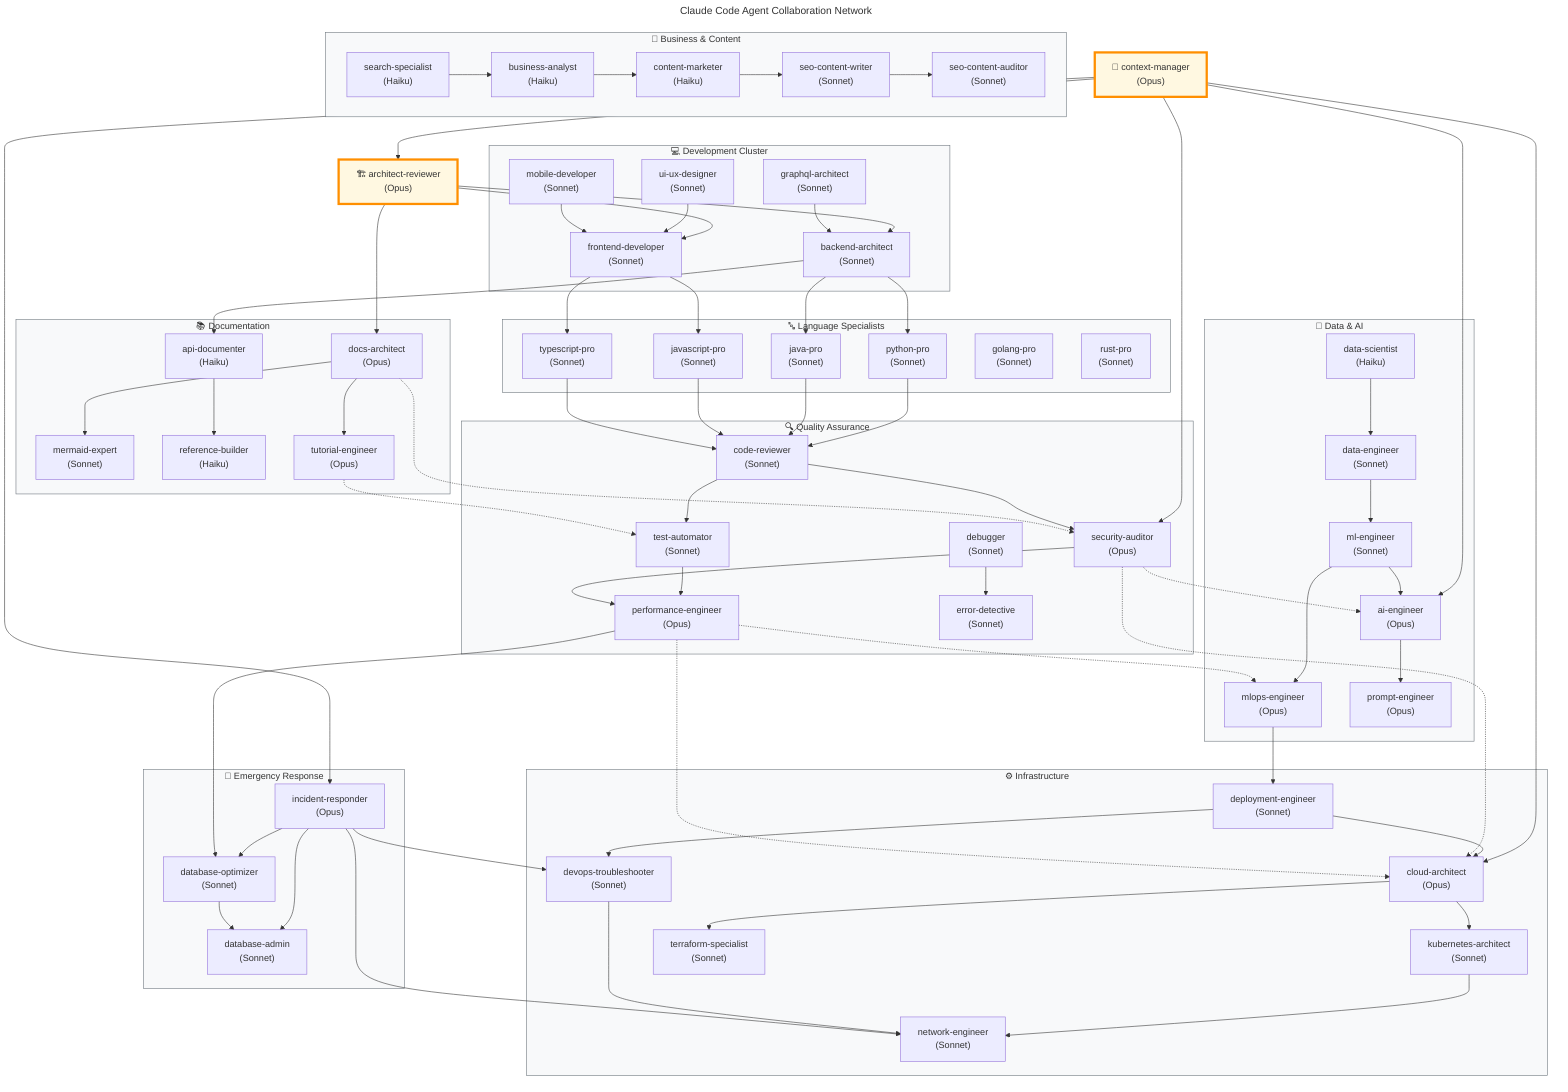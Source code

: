 ---
title: Claude Code Agent Collaboration Network
---
graph TD
    %% Central coordination agents
    ContextMgr["🎯 context-manager<br/>(Opus)"]
    ArchReviewer["🏗️ architect-reviewer<br/>(Opus)"]
    
    %% Development Cluster
    subgraph DevCluster ["💻 Development Cluster"]
        BackendArch["backend-architect<br/>(Sonnet)"]
        FrontendDev["frontend-developer<br/>(Sonnet)"]
        UIUX["ui-ux-designer<br/>(Sonnet)"]
        MobileDev["mobile-developer<br/>(Sonnet)"]
        GraphQLArch["graphql-architect<br/>(Sonnet)"]
    end
    
    %% Language Specialists Cluster
    subgraph LangCluster ["🔤 Language Specialists"]
        PythonPro["python-pro<br/>(Sonnet)"]
        JavaPro["java-pro<br/>(Sonnet)"]
        JSPro["javascript-pro<br/>(Sonnet)"]
        TSPro["typescript-pro<br/>(Sonnet)"]
        GoPro["golang-pro<br/>(Sonnet)"]
        RustPro["rust-pro<br/>(Sonnet)"]
    end
    
    %% Quality Assurance Cluster
    subgraph QACluster ["🔍 Quality Assurance"]
        CodeReviewer["code-reviewer<br/>(Sonnet)"]
        TestAuto["test-automator<br/>(Sonnet)"]
        SecurityAud["security-auditor<br/>(Opus)"]
        PerfEng["performance-engineer<br/>(Opus)"]
        Debugger["debugger<br/>(Sonnet)"]
        ErrorDetective["error-detective<br/>(Sonnet)"]
    end
    
    %% Infrastructure Cluster
    subgraph InfraCluster ["⚙️ Infrastructure"]
        DevOpsTrouble["devops-troubleshooter<br/>(Sonnet)"]
        DeployEng["deployment-engineer<br/>(Sonnet)"]
        CloudArch["cloud-architect<br/>(Opus)"]
        K8sArch["kubernetes-architect<br/>(Sonnet)"]
        TerraformSpec["terraform-specialist<br/>(Sonnet)"]
        NetEng["network-engineer<br/>(Sonnet)"]
    end
    
    %% Data & AI Cluster
    subgraph DataAICluster ["🤖 Data & AI"]
        DataSci["data-scientist<br/>(Haiku)"]
        DataEng["data-engineer<br/>(Sonnet)"]
        MLEng["ml-engineer<br/>(Sonnet)"]
        AIEng["ai-engineer<br/>(Opus)"]
        MLOpsEng["mlops-engineer<br/>(Opus)"]
        PromptEng["prompt-engineer<br/>(Opus)"]
    end
    
    %% Documentation Cluster
    subgraph DocsCluster ["📚 Documentation"]
        DocsArch["docs-architect<br/>(Opus)"]
        MermaidExp["mermaid-expert<br/>(Sonnet)"]
        RefBuilder["reference-builder<br/>(Haiku)"]
        TutorialEng["tutorial-engineer<br/>(Opus)"]
        APIDoc["api-documenter<br/>(Haiku)"]
    end
    
    %% Business & Content Cluster
    subgraph BizCluster ["💼 Business & Content"]
        BizAnalyst["business-analyst<br/>(Haiku)"]
        ContentMark["content-marketer<br/>(Haiku)"]
        SEOWriter["seo-content-writer<br/>(Sonnet)"]
        SEOAuditor["seo-content-auditor<br/>(Sonnet)"]
        SearchSpec["search-specialist<br/>(Haiku)"]
    end
    
    %% Emergency Response Cluster
    subgraph EmergencyCluster ["🚨 Emergency Response"]
        IncidentResp["incident-responder<br/>(Opus)"]
        DBOptim["database-optimizer<br/>(Sonnet)"]
        DBAAdmin["database-admin<br/>(Sonnet)"]
    end
    
    %% Core Relationships - Context Manager coordinates everything
    ContextMgr --> ArchReviewer
    ContextMgr --> IncidentResp
    ContextMgr --> CloudArch
    ContextMgr --> AIEng
    ContextMgr --> SecurityAud
    
    %% Development Flow Relationships
    ArchReviewer --> BackendArch
    ArchReviewer --> FrontendDev
    BackendArch --> PythonPro
    BackendArch --> JavaPro
    FrontendDev --> JSPro
    FrontendDev --> TSPro
    UIUX --> FrontendDev
    MobileDev --> FrontendDev
    GraphQLArch --> BackendArch
    
    %% Quality Assurance Relationships
    PythonPro --> CodeReviewer
    JavaPro --> CodeReviewer
    JSPro --> CodeReviewer
    TSPro --> CodeReviewer
    CodeReviewer --> TestAuto
    CodeReviewer --> SecurityAud
    TestAuto --> PerfEng
    SecurityAud --> PerfEng
    Debugger --> ErrorDetective
    
    %% Infrastructure Relationships
    DeployEng --> DevOpsTrouble
    DeployEng --> CloudArch
    CloudArch --> K8sArch
    CloudArch --> TerraformSpec
    K8sArch --> NetEng
    DevOpsTrouble --> NetEng
    IncidentResp --> DevOpsTrouble
    IncidentResp --> NetEng
    
    %% Data & AI Relationships
    DataSci --> DataEng
    DataEng --> MLEng
    MLEng --> AIEng
    AIEng --> PromptEng
    MLEng --> MLOpsEng
    MLOpsEng --> DeployEng
    
    %% Documentation Relationships
    ArchReviewer --> DocsArch
    DocsArch --> TutorialEng
    DocsArch --> MermaidExp
    APIDoc --> RefBuilder
    BackendArch --> APIDoc
    
    %% Business & SEO Relationships
    ContentMark --> SEOWriter
    SEOWriter --> SEOAuditor
    SearchSpec --> BizAnalyst
    BizAnalyst --> ContentMark
    
    %% Emergency Response Relationships
    IncidentResp --> DBOptim
    IncidentResp --> DBAAdmin
    PerfEng --> DBOptim
    DBOptim --> DBAAdmin
    
    %% Cross-cluster collaborations (dotted lines)
    SecurityAud -.-> CloudArch
    SecurityAud -.-> AIEng
    PerfEng -.-> CloudArch
    PerfEng -.-> MLOpsEng
    DocsArch -.-> SecurityAud
    TutorialEng -.-> TestAuto
    
    %% Styling
    classDef haiku fill:#e1f5fe,stroke:#0277bd,stroke-width:2px
    classDef sonnet fill:#f3e5f5,stroke:#7b1fa2,stroke-width:2px
    classDef opus fill:#fff3e0,stroke:#f57c00,stroke-width:2px
    classDef cluster fill:#f8f9fa,stroke:#6c757d,stroke-width:1px
    classDef central fill:#fff8e1,stroke:#ff8f00,stroke-width:4px
    
    %% Apply central coordination styling
    class ContextMgr,ArchReviewer central
    
    %% Apply cluster styling  
    class DevCluster,LangCluster,QACluster,InfraCluster,DataAICluster,DocsCluster,BizCluster,EmergencyCluster cluster